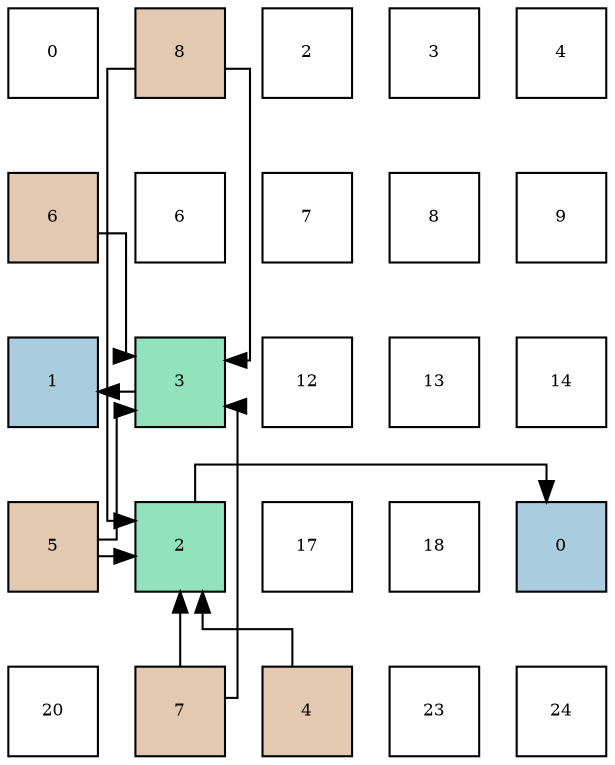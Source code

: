 digraph layout{
 rankdir=TB;
 splines=ortho;
 node [style=filled shape=square fixedsize=true width=0.6];
0[label="0", fontsize=8, fillcolor="#ffffff"];
1[label="8", fontsize=8, fillcolor="#e3c9af"];
2[label="2", fontsize=8, fillcolor="#ffffff"];
3[label="3", fontsize=8, fillcolor="#ffffff"];
4[label="4", fontsize=8, fillcolor="#ffffff"];
5[label="6", fontsize=8, fillcolor="#e3c9af"];
6[label="6", fontsize=8, fillcolor="#ffffff"];
7[label="7", fontsize=8, fillcolor="#ffffff"];
8[label="8", fontsize=8, fillcolor="#ffffff"];
9[label="9", fontsize=8, fillcolor="#ffffff"];
10[label="1", fontsize=8, fillcolor="#a9ccde"];
11[label="3", fontsize=8, fillcolor="#91e3bb"];
12[label="12", fontsize=8, fillcolor="#ffffff"];
13[label="13", fontsize=8, fillcolor="#ffffff"];
14[label="14", fontsize=8, fillcolor="#ffffff"];
15[label="5", fontsize=8, fillcolor="#e3c9af"];
16[label="2", fontsize=8, fillcolor="#91e3bb"];
17[label="17", fontsize=8, fillcolor="#ffffff"];
18[label="18", fontsize=8, fillcolor="#ffffff"];
19[label="0", fontsize=8, fillcolor="#a9ccde"];
20[label="20", fontsize=8, fillcolor="#ffffff"];
21[label="7", fontsize=8, fillcolor="#e3c9af"];
22[label="4", fontsize=8, fillcolor="#e3c9af"];
23[label="23", fontsize=8, fillcolor="#ffffff"];
24[label="24", fontsize=8, fillcolor="#ffffff"];
edge [constraint=false, style=vis];16 -> 19;
11 -> 10;
22 -> 16;
15 -> 16;
15 -> 11;
5 -> 11;
21 -> 16;
21 -> 11;
1 -> 16;
1 -> 11;
edge [constraint=true, style=invis];
0 -> 5 -> 10 -> 15 -> 20;
1 -> 6 -> 11 -> 16 -> 21;
2 -> 7 -> 12 -> 17 -> 22;
3 -> 8 -> 13 -> 18 -> 23;
4 -> 9 -> 14 -> 19 -> 24;
rank = same {0 -> 1 -> 2 -> 3 -> 4};
rank = same {5 -> 6 -> 7 -> 8 -> 9};
rank = same {10 -> 11 -> 12 -> 13 -> 14};
rank = same {15 -> 16 -> 17 -> 18 -> 19};
rank = same {20 -> 21 -> 22 -> 23 -> 24};
}